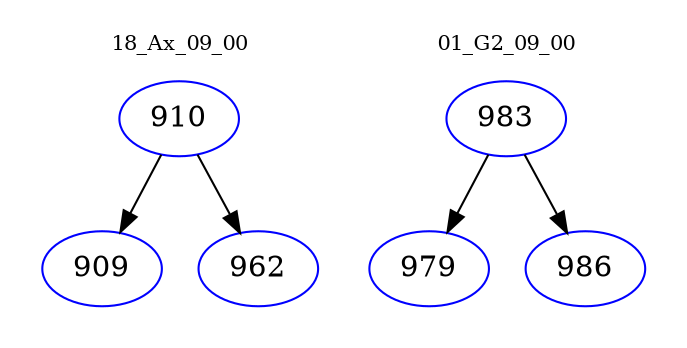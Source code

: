 digraph{
subgraph cluster_0 {
color = white
label = "18_Ax_09_00";
fontsize=10;
T0_910 [label="910", color="blue"]
T0_910 -> T0_909 [color="black"]
T0_909 [label="909", color="blue"]
T0_910 -> T0_962 [color="black"]
T0_962 [label="962", color="blue"]
}
subgraph cluster_1 {
color = white
label = "01_G2_09_00";
fontsize=10;
T1_983 [label="983", color="blue"]
T1_983 -> T1_979 [color="black"]
T1_979 [label="979", color="blue"]
T1_983 -> T1_986 [color="black"]
T1_986 [label="986", color="blue"]
}
}
